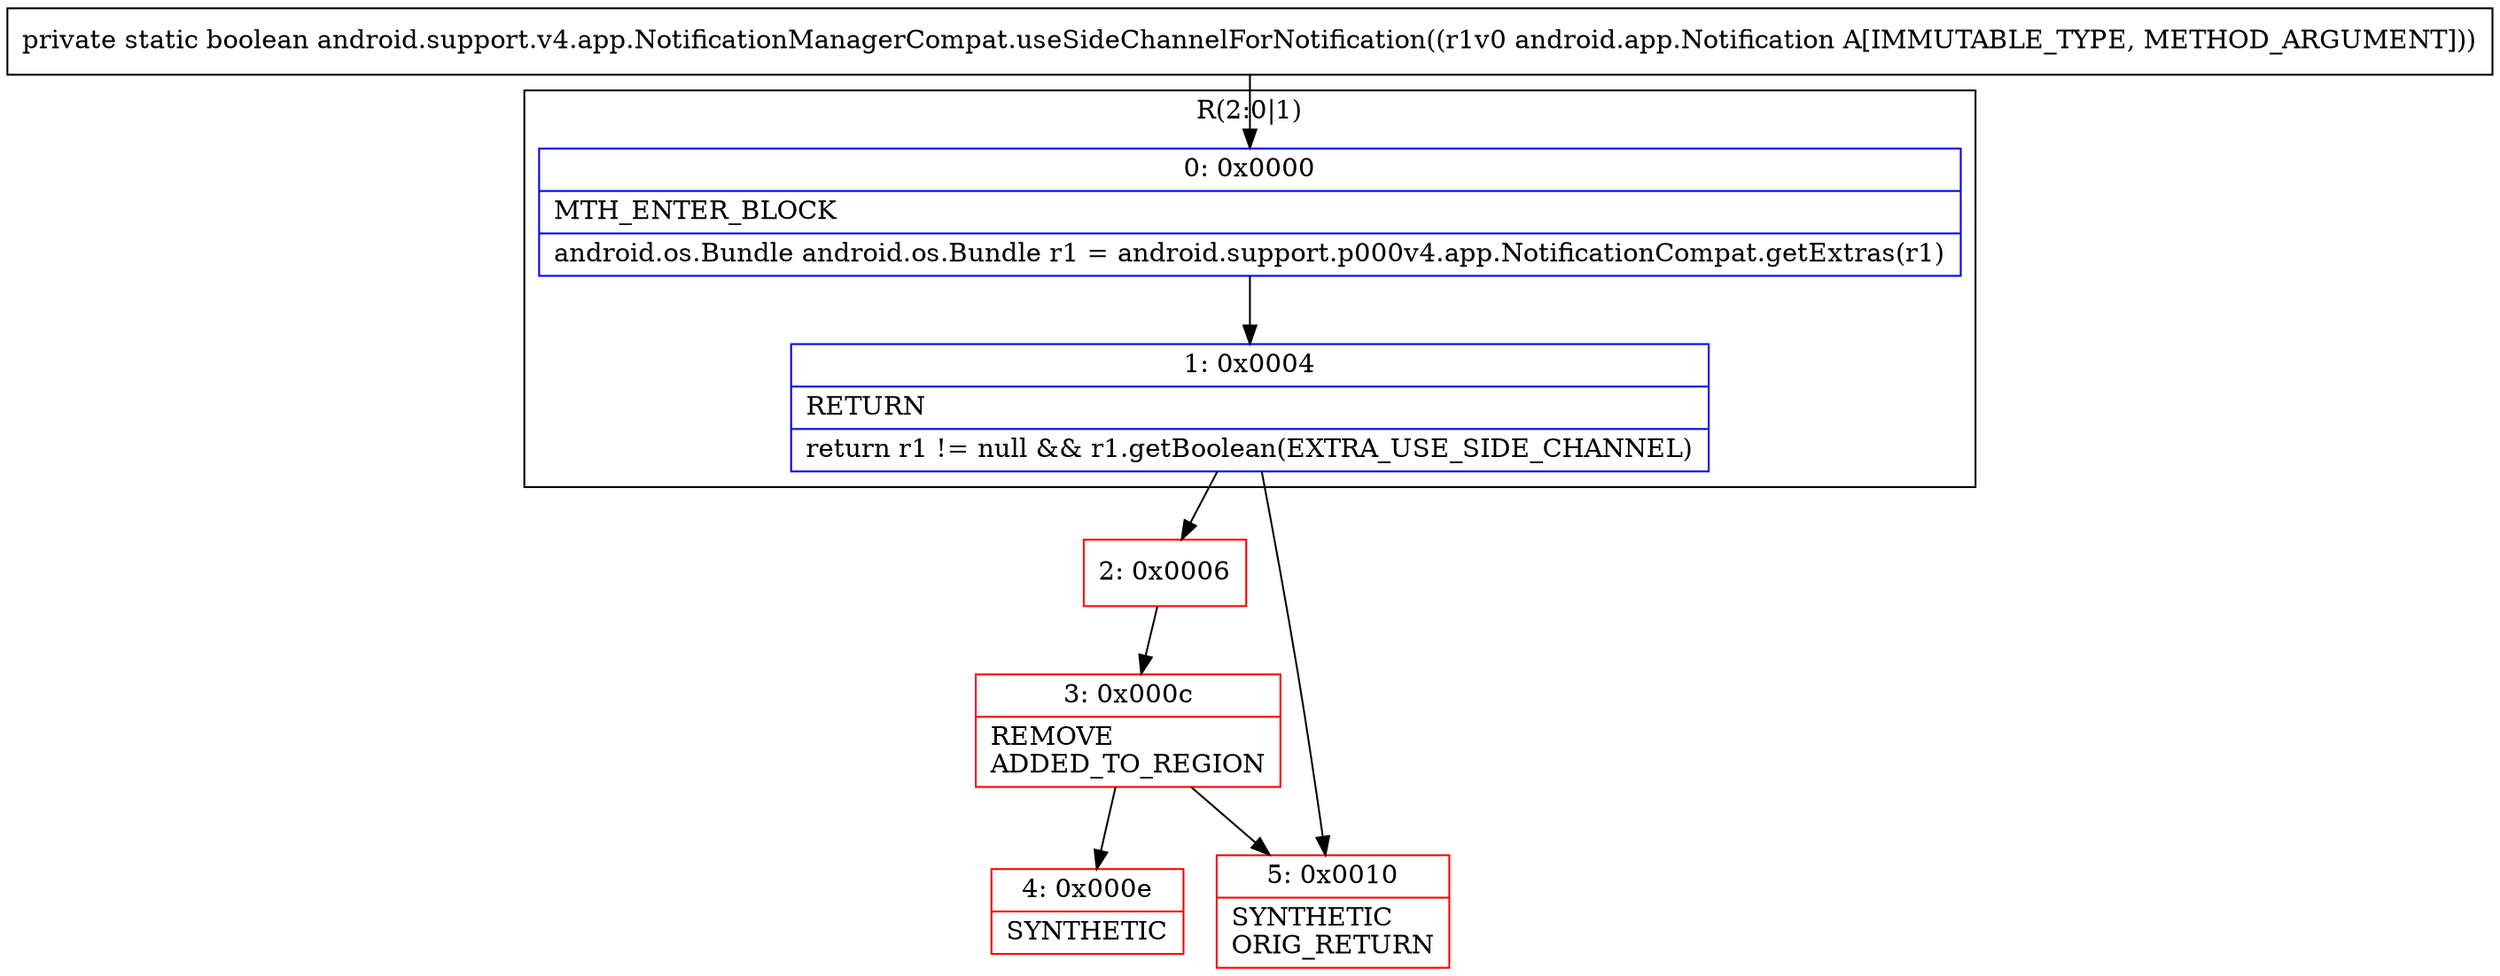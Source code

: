 digraph "CFG forandroid.support.v4.app.NotificationManagerCompat.useSideChannelForNotification(Landroid\/app\/Notification;)Z" {
subgraph cluster_Region_956396704 {
label = "R(2:0|1)";
node [shape=record,color=blue];
Node_0 [shape=record,label="{0\:\ 0x0000|MTH_ENTER_BLOCK\l|android.os.Bundle android.os.Bundle r1 = android.support.p000v4.app.NotificationCompat.getExtras(r1)\l}"];
Node_1 [shape=record,label="{1\:\ 0x0004|RETURN\l|return r1 != null && r1.getBoolean(EXTRA_USE_SIDE_CHANNEL)\l}"];
}
Node_2 [shape=record,color=red,label="{2\:\ 0x0006}"];
Node_3 [shape=record,color=red,label="{3\:\ 0x000c|REMOVE\lADDED_TO_REGION\l}"];
Node_4 [shape=record,color=red,label="{4\:\ 0x000e|SYNTHETIC\l}"];
Node_5 [shape=record,color=red,label="{5\:\ 0x0010|SYNTHETIC\lORIG_RETURN\l}"];
MethodNode[shape=record,label="{private static boolean android.support.v4.app.NotificationManagerCompat.useSideChannelForNotification((r1v0 android.app.Notification A[IMMUTABLE_TYPE, METHOD_ARGUMENT])) }"];
MethodNode -> Node_0;
Node_0 -> Node_1;
Node_1 -> Node_2;
Node_1 -> Node_5;
Node_2 -> Node_3;
Node_3 -> Node_4;
Node_3 -> Node_5;
}

